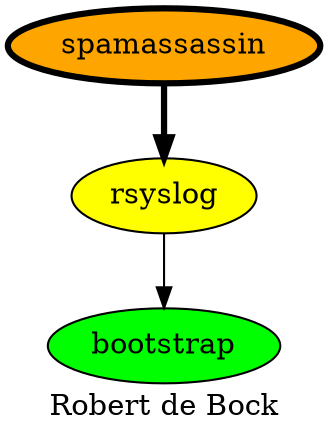 digraph PhiloDilemma {
  label = "Robert de Bock" ;
  overlap=false
  {
    bootstrap [fillcolor=green style=filled]
    rsyslog [fillcolor=yellow style=filled]
    spamassassin [fillcolor=orange style=filled penwidth=3]
  }
  rsyslog -> bootstrap
  spamassassin -> rsyslog [penwidth=3]
}
